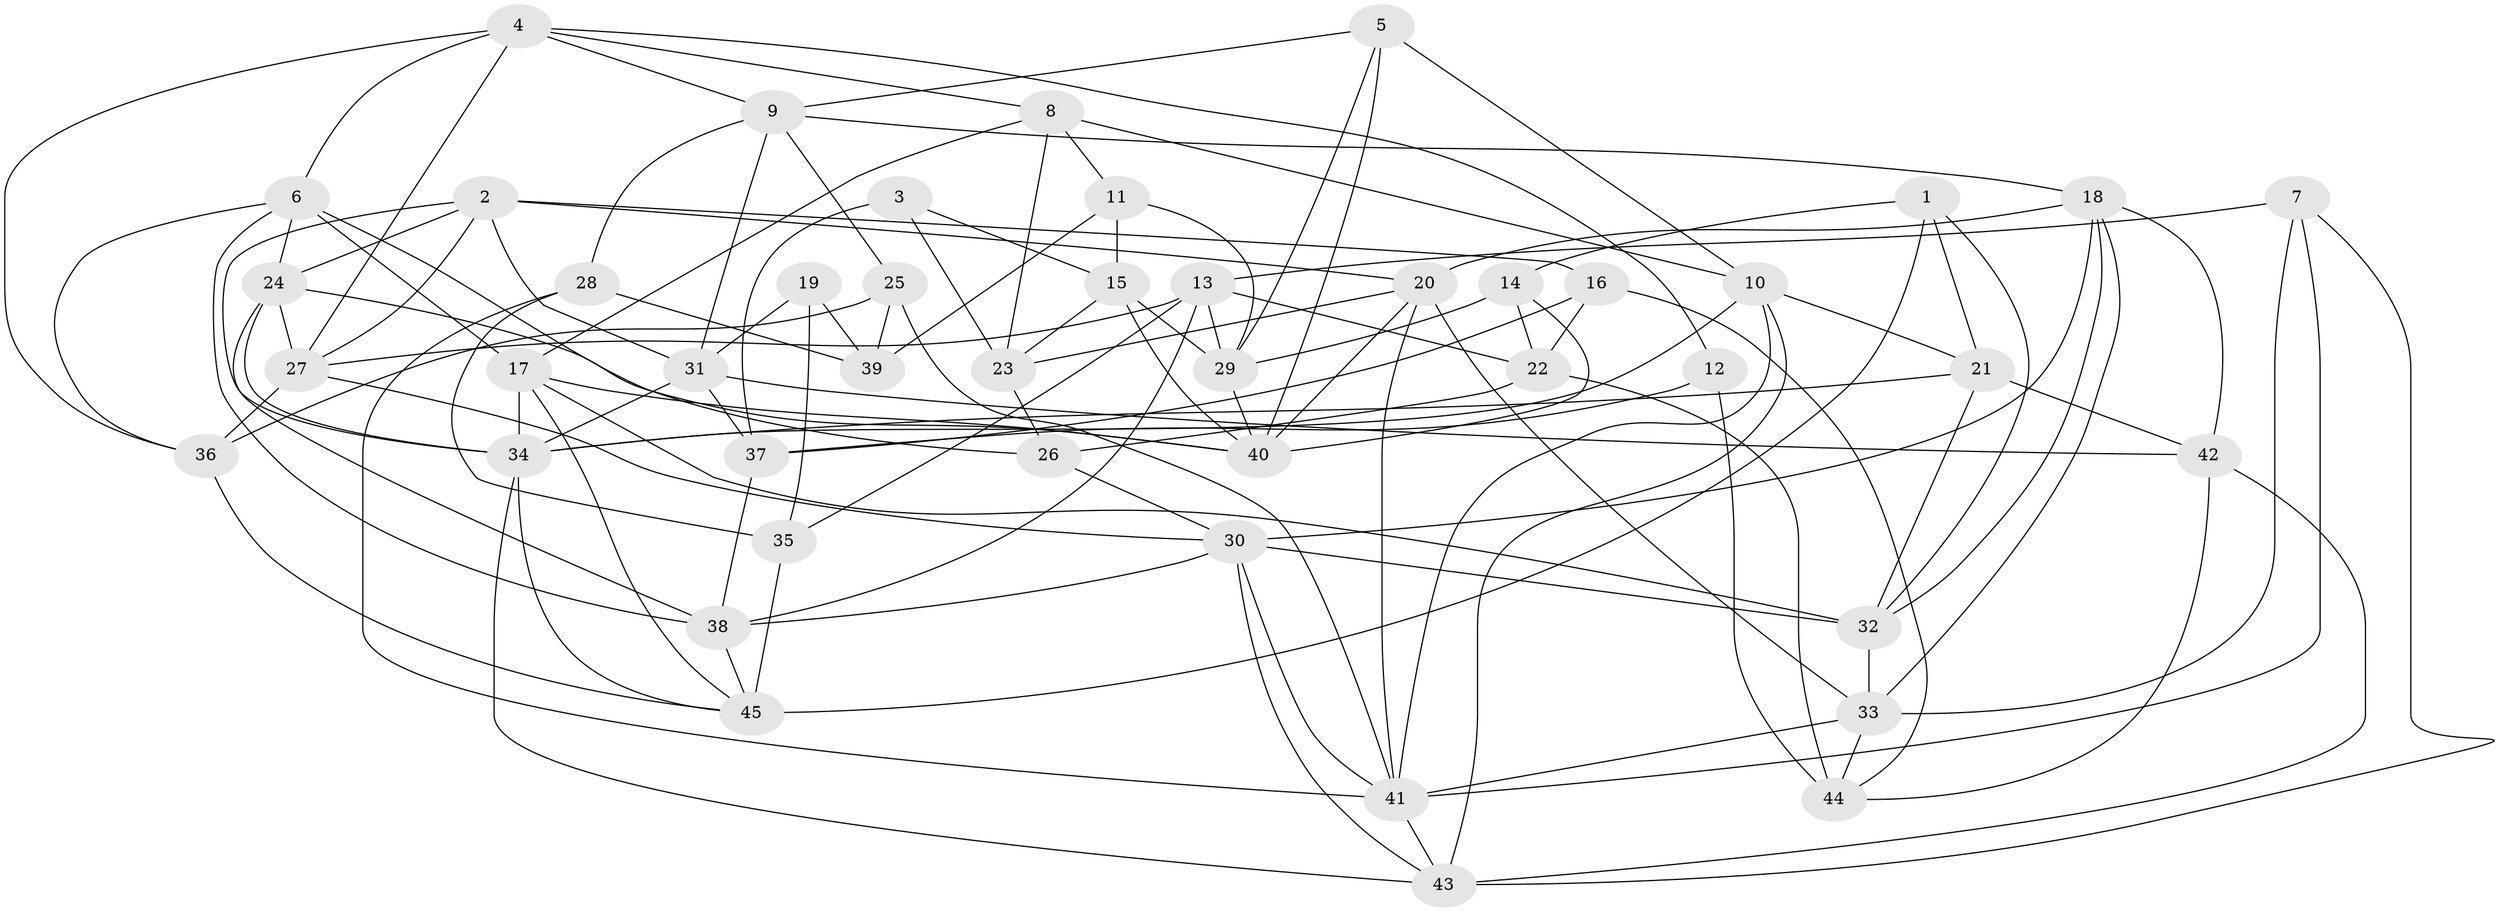 // original degree distribution, {4: 1.0}
// Generated by graph-tools (version 1.1) at 2025/02/03/09/25 03:02:56]
// undirected, 45 vertices, 118 edges
graph export_dot {
graph [start="1"]
  node [color=gray90,style=filled];
  1;
  2;
  3;
  4;
  5;
  6;
  7;
  8;
  9;
  10;
  11;
  12;
  13;
  14;
  15;
  16;
  17;
  18;
  19;
  20;
  21;
  22;
  23;
  24;
  25;
  26;
  27;
  28;
  29;
  30;
  31;
  32;
  33;
  34;
  35;
  36;
  37;
  38;
  39;
  40;
  41;
  42;
  43;
  44;
  45;
  1 -- 14 [weight=1.0];
  1 -- 21 [weight=1.0];
  1 -- 32 [weight=1.0];
  1 -- 45 [weight=1.0];
  2 -- 16 [weight=1.0];
  2 -- 20 [weight=1.0];
  2 -- 24 [weight=1.0];
  2 -- 27 [weight=1.0];
  2 -- 31 [weight=1.0];
  2 -- 34 [weight=1.0];
  3 -- 15 [weight=1.0];
  3 -- 23 [weight=1.0];
  3 -- 37 [weight=2.0];
  4 -- 6 [weight=1.0];
  4 -- 8 [weight=1.0];
  4 -- 9 [weight=1.0];
  4 -- 12 [weight=1.0];
  4 -- 27 [weight=1.0];
  4 -- 36 [weight=1.0];
  5 -- 9 [weight=1.0];
  5 -- 10 [weight=1.0];
  5 -- 29 [weight=1.0];
  5 -- 40 [weight=1.0];
  6 -- 17 [weight=1.0];
  6 -- 24 [weight=1.0];
  6 -- 26 [weight=1.0];
  6 -- 36 [weight=1.0];
  6 -- 38 [weight=1.0];
  7 -- 13 [weight=1.0];
  7 -- 33 [weight=1.0];
  7 -- 41 [weight=1.0];
  7 -- 43 [weight=1.0];
  8 -- 10 [weight=1.0];
  8 -- 11 [weight=1.0];
  8 -- 17 [weight=1.0];
  8 -- 23 [weight=2.0];
  9 -- 18 [weight=1.0];
  9 -- 25 [weight=1.0];
  9 -- 28 [weight=1.0];
  9 -- 31 [weight=1.0];
  10 -- 21 [weight=1.0];
  10 -- 34 [weight=1.0];
  10 -- 41 [weight=1.0];
  10 -- 43 [weight=1.0];
  11 -- 15 [weight=1.0];
  11 -- 29 [weight=1.0];
  11 -- 39 [weight=1.0];
  12 -- 37 [weight=1.0];
  12 -- 44 [weight=2.0];
  13 -- 22 [weight=1.0];
  13 -- 27 [weight=1.0];
  13 -- 29 [weight=1.0];
  13 -- 35 [weight=1.0];
  13 -- 38 [weight=1.0];
  14 -- 22 [weight=2.0];
  14 -- 29 [weight=1.0];
  14 -- 40 [weight=2.0];
  15 -- 23 [weight=2.0];
  15 -- 29 [weight=1.0];
  15 -- 40 [weight=1.0];
  16 -- 22 [weight=1.0];
  16 -- 37 [weight=1.0];
  16 -- 44 [weight=1.0];
  17 -- 32 [weight=1.0];
  17 -- 34 [weight=1.0];
  17 -- 40 [weight=1.0];
  17 -- 45 [weight=1.0];
  18 -- 20 [weight=1.0];
  18 -- 30 [weight=1.0];
  18 -- 32 [weight=1.0];
  18 -- 33 [weight=1.0];
  18 -- 42 [weight=1.0];
  19 -- 31 [weight=1.0];
  19 -- 35 [weight=1.0];
  19 -- 39 [weight=2.0];
  20 -- 23 [weight=1.0];
  20 -- 33 [weight=1.0];
  20 -- 40 [weight=1.0];
  20 -- 41 [weight=1.0];
  21 -- 32 [weight=1.0];
  21 -- 34 [weight=1.0];
  21 -- 42 [weight=2.0];
  22 -- 26 [weight=1.0];
  22 -- 44 [weight=1.0];
  23 -- 26 [weight=2.0];
  24 -- 27 [weight=1.0];
  24 -- 34 [weight=1.0];
  24 -- 38 [weight=1.0];
  24 -- 40 [weight=1.0];
  25 -- 36 [weight=2.0];
  25 -- 39 [weight=2.0];
  25 -- 41 [weight=1.0];
  26 -- 30 [weight=2.0];
  27 -- 30 [weight=1.0];
  27 -- 36 [weight=1.0];
  28 -- 35 [weight=1.0];
  28 -- 39 [weight=1.0];
  28 -- 41 [weight=1.0];
  29 -- 40 [weight=1.0];
  30 -- 32 [weight=1.0];
  30 -- 38 [weight=1.0];
  30 -- 41 [weight=1.0];
  30 -- 43 [weight=1.0];
  31 -- 34 [weight=1.0];
  31 -- 37 [weight=1.0];
  31 -- 42 [weight=1.0];
  32 -- 33 [weight=1.0];
  33 -- 41 [weight=1.0];
  33 -- 44 [weight=1.0];
  34 -- 43 [weight=1.0];
  34 -- 45 [weight=1.0];
  35 -- 45 [weight=3.0];
  36 -- 45 [weight=1.0];
  37 -- 38 [weight=1.0];
  38 -- 45 [weight=1.0];
  41 -- 43 [weight=1.0];
  42 -- 43 [weight=1.0];
  42 -- 44 [weight=1.0];
}
